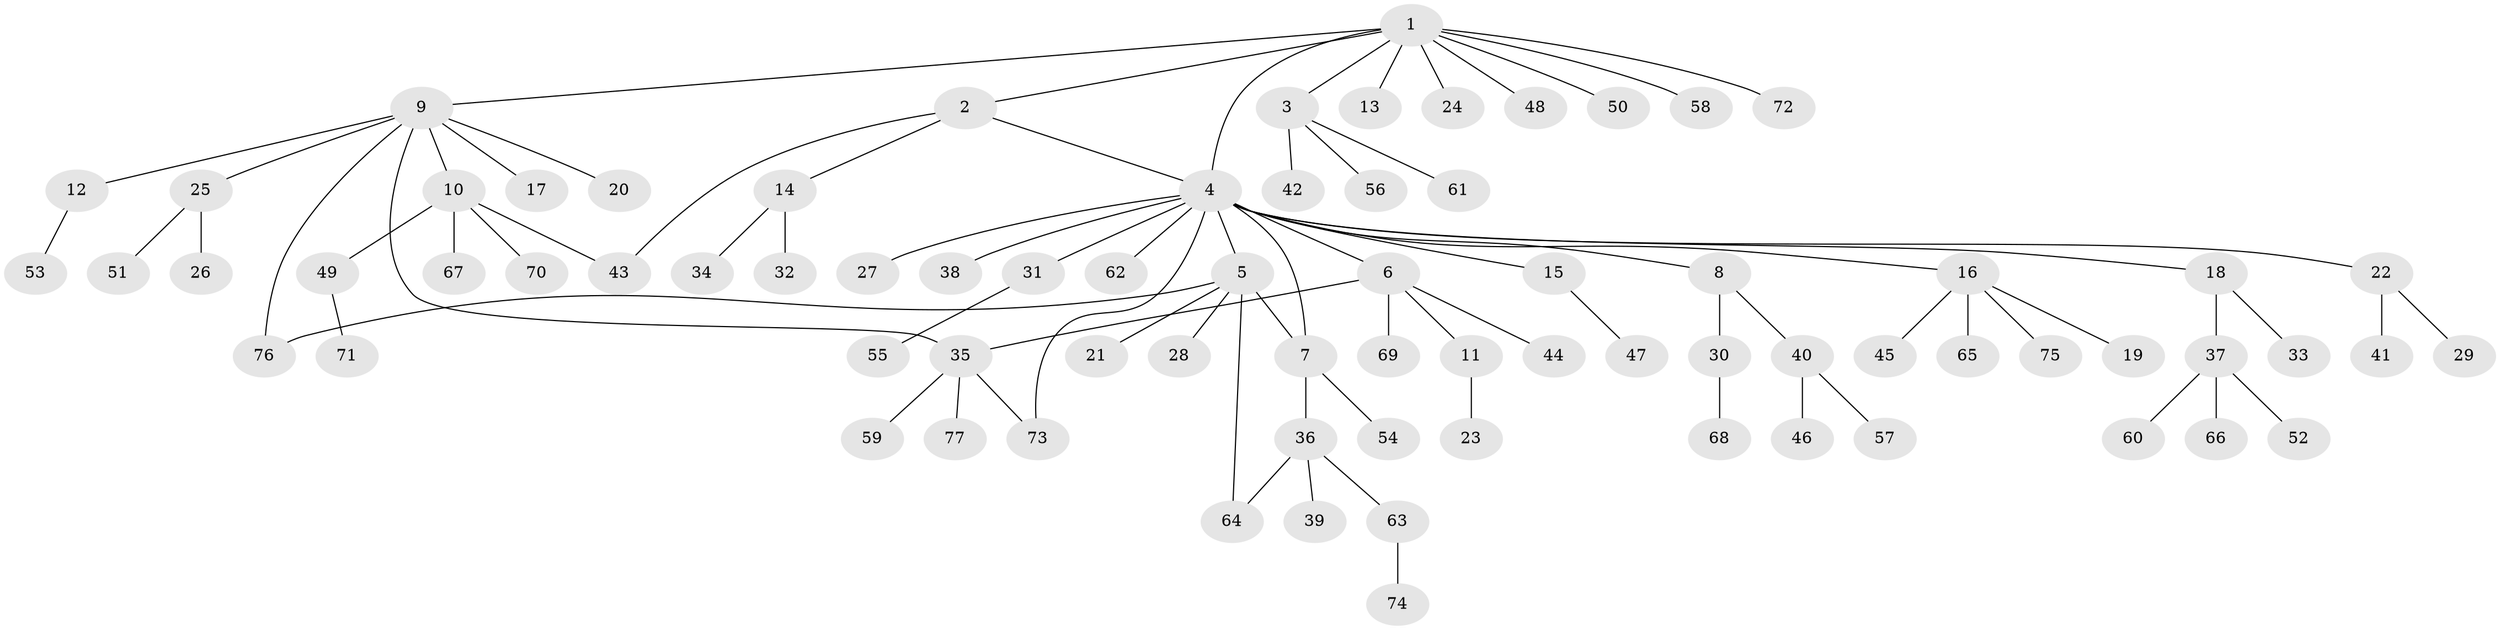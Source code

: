 // Generated by graph-tools (version 1.1) at 2025/14/03/09/25 04:14:32]
// undirected, 77 vertices, 83 edges
graph export_dot {
graph [start="1"]
  node [color=gray90,style=filled];
  1;
  2;
  3;
  4;
  5;
  6;
  7;
  8;
  9;
  10;
  11;
  12;
  13;
  14;
  15;
  16;
  17;
  18;
  19;
  20;
  21;
  22;
  23;
  24;
  25;
  26;
  27;
  28;
  29;
  30;
  31;
  32;
  33;
  34;
  35;
  36;
  37;
  38;
  39;
  40;
  41;
  42;
  43;
  44;
  45;
  46;
  47;
  48;
  49;
  50;
  51;
  52;
  53;
  54;
  55;
  56;
  57;
  58;
  59;
  60;
  61;
  62;
  63;
  64;
  65;
  66;
  67;
  68;
  69;
  70;
  71;
  72;
  73;
  74;
  75;
  76;
  77;
  1 -- 2;
  1 -- 3;
  1 -- 4;
  1 -- 9;
  1 -- 13;
  1 -- 24;
  1 -- 48;
  1 -- 50;
  1 -- 58;
  1 -- 72;
  2 -- 4;
  2 -- 14;
  2 -- 43;
  3 -- 42;
  3 -- 56;
  3 -- 61;
  4 -- 5;
  4 -- 6;
  4 -- 7;
  4 -- 8;
  4 -- 15;
  4 -- 16;
  4 -- 18;
  4 -- 22;
  4 -- 27;
  4 -- 31;
  4 -- 38;
  4 -- 62;
  4 -- 73;
  5 -- 7;
  5 -- 21;
  5 -- 28;
  5 -- 64;
  5 -- 76;
  6 -- 11;
  6 -- 35;
  6 -- 44;
  6 -- 69;
  7 -- 36;
  7 -- 54;
  8 -- 30;
  8 -- 40;
  9 -- 10;
  9 -- 12;
  9 -- 17;
  9 -- 20;
  9 -- 25;
  9 -- 35;
  9 -- 76;
  10 -- 43;
  10 -- 49;
  10 -- 67;
  10 -- 70;
  11 -- 23;
  12 -- 53;
  14 -- 32;
  14 -- 34;
  15 -- 47;
  16 -- 19;
  16 -- 45;
  16 -- 65;
  16 -- 75;
  18 -- 33;
  18 -- 37;
  22 -- 29;
  22 -- 41;
  25 -- 26;
  25 -- 51;
  30 -- 68;
  31 -- 55;
  35 -- 59;
  35 -- 73;
  35 -- 77;
  36 -- 39;
  36 -- 63;
  36 -- 64;
  37 -- 52;
  37 -- 60;
  37 -- 66;
  40 -- 46;
  40 -- 57;
  49 -- 71;
  63 -- 74;
}

